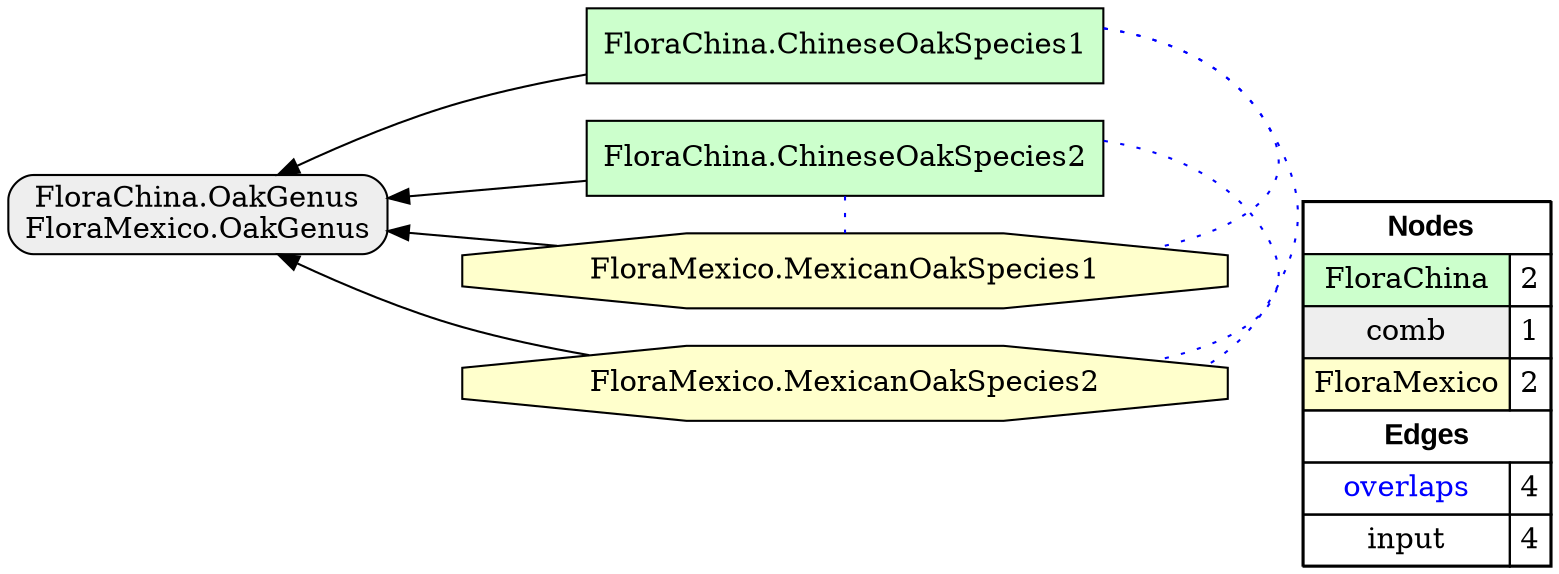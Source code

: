 digraph{
rankdir=RL
node[shape=box style=filled fillcolor="#CCFFCC"] 
"FloraChina.ChineseOakSpecies1"
"FloraChina.ChineseOakSpecies2"
node[shape=box style="filled,rounded" fillcolor="#EEEEEE"] 
"FloraChina.OakGenus\nFloraMexico.OakGenus"
node[shape=octagon style=filled fillcolor="#FFFFCC"] 
"FloraMexico.MexicanOakSpecies1"
"FloraMexico.MexicanOakSpecies2"
edge[arrowhead=none style=dotted color="#0000FF" constraint=false penwidth=1]
"FloraChina.ChineseOakSpecies1" -> "FloraMexico.MexicanOakSpecies1"
"FloraChina.ChineseOakSpecies1" -> "FloraMexico.MexicanOakSpecies2"
"FloraChina.ChineseOakSpecies2" -> "FloraMexico.MexicanOakSpecies1"
"FloraChina.ChineseOakSpecies2" -> "FloraMexico.MexicanOakSpecies2"
edge[arrowhead=normal style=solid color="#000000" constraint=true penwidth=1]
"FloraMexico.MexicanOakSpecies1" -> "FloraChina.OakGenus\nFloraMexico.OakGenus"
"FloraChina.ChineseOakSpecies2" -> "FloraChina.OakGenus\nFloraMexico.OakGenus"
"FloraChina.ChineseOakSpecies1" -> "FloraChina.OakGenus\nFloraMexico.OakGenus"
"FloraMexico.MexicanOakSpecies2" -> "FloraChina.OakGenus\nFloraMexico.OakGenus"
edge[arrowhead=normal style=dotted color="#000000" constraint=true penwidth=1]
node[shape=box] 
{rank=source Legend [fillcolor= white margin=0 label=< 
 <TABLE BORDER="0" CELLBORDER="1" CELLSPACING="0" CELLPADDING="4"> 
<TR> <TD COLSPAN="2"><font face="Arial Black"> Nodes</font></TD> </TR> 
<TR> 
 <TD bgcolor="#CCFFCC">FloraChina</TD> 
 <TD>2</TD> 
 </TR> 
<TR> 
 <TD bgcolor="#EEEEEE">comb</TD> 
 <TD>1</TD> 
 </TR> 
<TR> 
 <TD bgcolor="#FFFFCC">FloraMexico</TD> 
 <TD>2</TD> 
 </TR> 
<TR> <TD COLSPAN="2"><font face = "Arial Black"> Edges </font></TD> </TR> 
<TR> 
 <TD><font color ="#0000FF">overlaps</font></TD> 
 <TD>4</TD> 
 </TR> 
<TR> 
 <TD><font color ="#000000">input</font></TD> 
 <TD>4</TD> 
 </TR> 
</TABLE> 
 >] } 
}